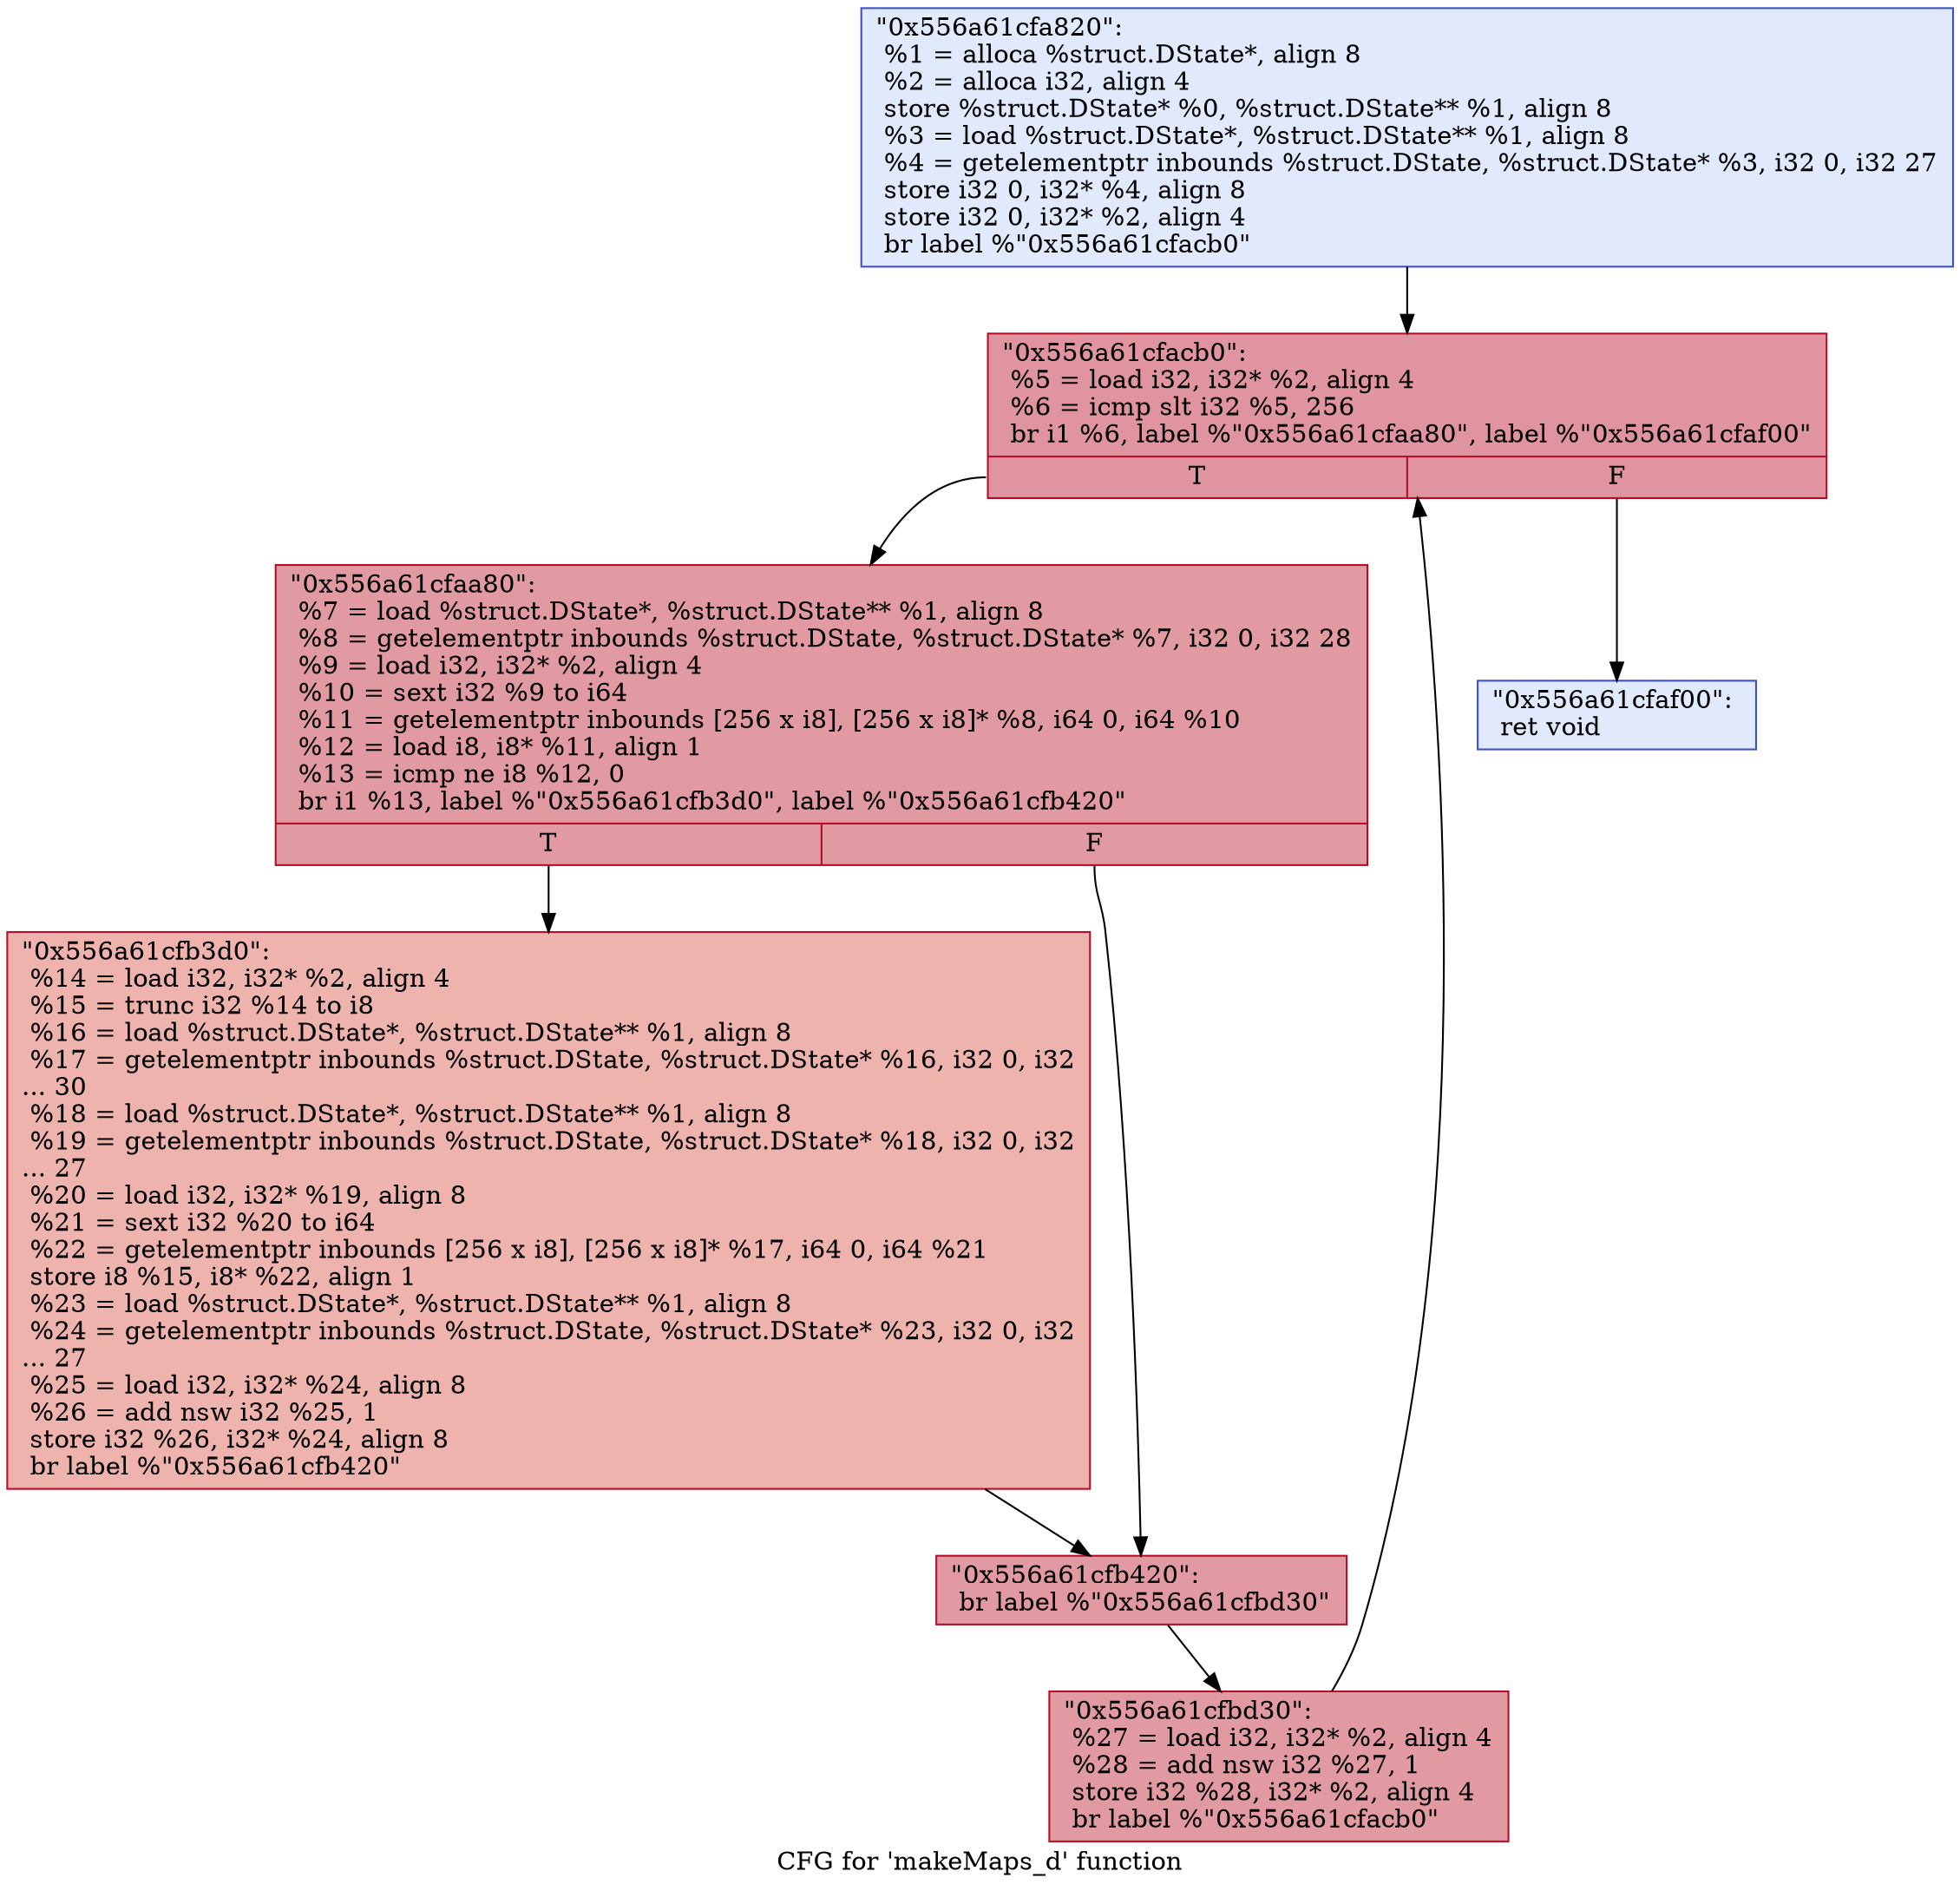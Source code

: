digraph "CFG for 'makeMaps_d' function" {
	label="CFG for 'makeMaps_d' function";

	Node0x556a61cfa820 [shape=record,color="#3d50c3ff", style=filled, fillcolor="#b9d0f970",label="{\"0x556a61cfa820\":\l  %1 = alloca %struct.DState*, align 8\l  %2 = alloca i32, align 4\l  store %struct.DState* %0, %struct.DState** %1, align 8\l  %3 = load %struct.DState*, %struct.DState** %1, align 8\l  %4 = getelementptr inbounds %struct.DState, %struct.DState* %3, i32 0, i32 27\l  store i32 0, i32* %4, align 8\l  store i32 0, i32* %2, align 4\l  br label %\"0x556a61cfacb0\"\l}"];
	Node0x556a61cfa820 -> Node0x556a61cfacb0;
	Node0x556a61cfacb0 [shape=record,color="#b70d28ff", style=filled, fillcolor="#b70d2870",label="{\"0x556a61cfacb0\":                                 \l  %5 = load i32, i32* %2, align 4\l  %6 = icmp slt i32 %5, 256\l  br i1 %6, label %\"0x556a61cfaa80\", label %\"0x556a61cfaf00\"\l|{<s0>T|<s1>F}}"];
	Node0x556a61cfacb0:s0 -> Node0x556a61cfaa80;
	Node0x556a61cfacb0:s1 -> Node0x556a61cfaf00;
	Node0x556a61cfaa80 [shape=record,color="#b70d28ff", style=filled, fillcolor="#bb1b2c70",label="{\"0x556a61cfaa80\":                                 \l  %7 = load %struct.DState*, %struct.DState** %1, align 8\l  %8 = getelementptr inbounds %struct.DState, %struct.DState* %7, i32 0, i32 28\l  %9 = load i32, i32* %2, align 4\l  %10 = sext i32 %9 to i64\l  %11 = getelementptr inbounds [256 x i8], [256 x i8]* %8, i64 0, i64 %10\l  %12 = load i8, i8* %11, align 1\l  %13 = icmp ne i8 %12, 0\l  br i1 %13, label %\"0x556a61cfb3d0\", label %\"0x556a61cfb420\"\l|{<s0>T|<s1>F}}"];
	Node0x556a61cfaa80:s0 -> Node0x556a61cfb3d0;
	Node0x556a61cfaa80:s1 -> Node0x556a61cfb420;
	Node0x556a61cfb3d0 [shape=record,color="#b70d28ff", style=filled, fillcolor="#d6524470",label="{\"0x556a61cfb3d0\":                                 \l  %14 = load i32, i32* %2, align 4\l  %15 = trunc i32 %14 to i8\l  %16 = load %struct.DState*, %struct.DState** %1, align 8\l  %17 = getelementptr inbounds %struct.DState, %struct.DState* %16, i32 0, i32\l... 30\l  %18 = load %struct.DState*, %struct.DState** %1, align 8\l  %19 = getelementptr inbounds %struct.DState, %struct.DState* %18, i32 0, i32\l... 27\l  %20 = load i32, i32* %19, align 8\l  %21 = sext i32 %20 to i64\l  %22 = getelementptr inbounds [256 x i8], [256 x i8]* %17, i64 0, i64 %21\l  store i8 %15, i8* %22, align 1\l  %23 = load %struct.DState*, %struct.DState** %1, align 8\l  %24 = getelementptr inbounds %struct.DState, %struct.DState* %23, i32 0, i32\l... 27\l  %25 = load i32, i32* %24, align 8\l  %26 = add nsw i32 %25, 1\l  store i32 %26, i32* %24, align 8\l  br label %\"0x556a61cfb420\"\l}"];
	Node0x556a61cfb3d0 -> Node0x556a61cfb420;
	Node0x556a61cfb420 [shape=record,color="#b70d28ff", style=filled, fillcolor="#bb1b2c70",label="{\"0x556a61cfb420\":                                 \l  br label %\"0x556a61cfbd30\"\l}"];
	Node0x556a61cfb420 -> Node0x556a61cfbd30;
	Node0x556a61cfbd30 [shape=record,color="#b70d28ff", style=filled, fillcolor="#bb1b2c70",label="{\"0x556a61cfbd30\":                                 \l  %27 = load i32, i32* %2, align 4\l  %28 = add nsw i32 %27, 1\l  store i32 %28, i32* %2, align 4\l  br label %\"0x556a61cfacb0\"\l}"];
	Node0x556a61cfbd30 -> Node0x556a61cfacb0;
	Node0x556a61cfaf00 [shape=record,color="#3d50c3ff", style=filled, fillcolor="#b9d0f970",label="{\"0x556a61cfaf00\":                                 \l  ret void\l}"];
}

